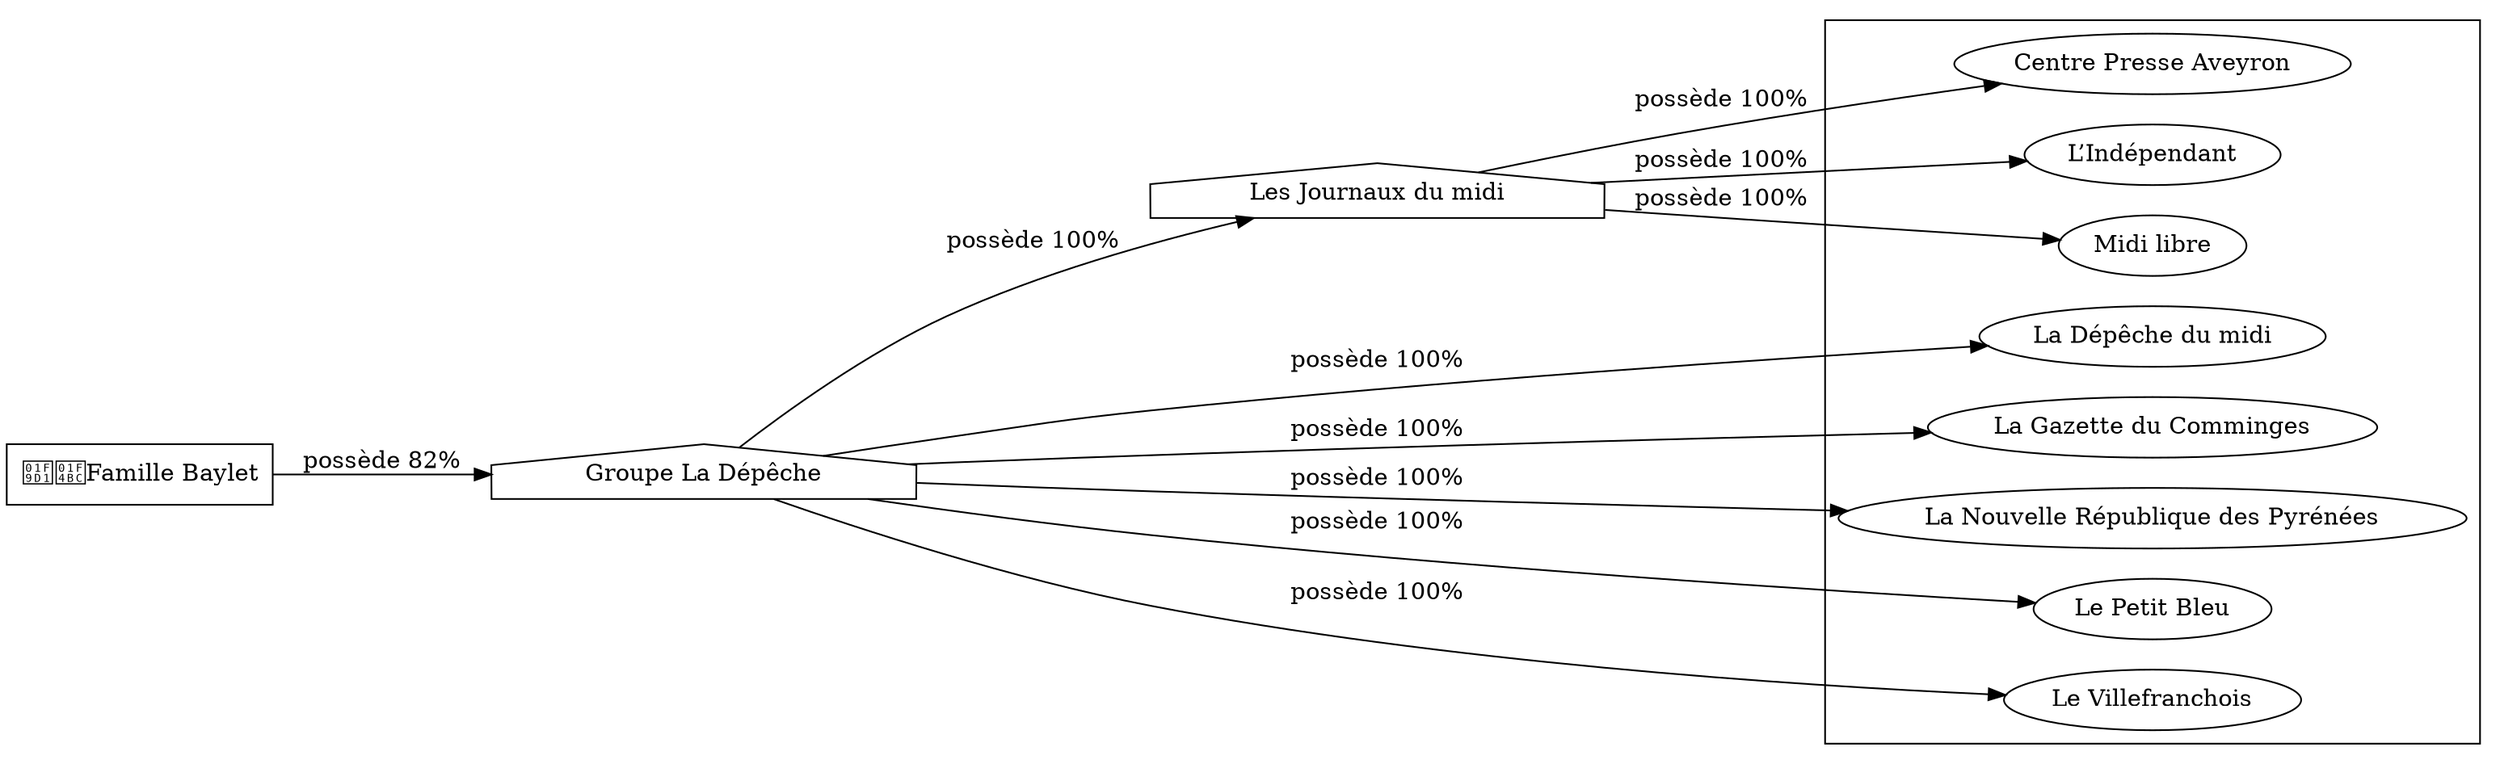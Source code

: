 digraph {
  rankdir=LR;
  subgraph roots {
    
      "famille-baylet-241"[label="🧑‍💼Famille Baylet" shape=box]
    
  }

  
    "groupe-la-depeche-242"[label="Groupe La Dépêche" shape=house]
  
    "les-journaux-du-midi-248"[label="Les Journaux du midi" shape=house]
  

  subgraph clusterLeaves {
    
      "la-depeche-du-midi-243"[label="La Dépêche du midi"]
    
      "la-gazette-du-comminges-247"[label="La Gazette du Comminges"]
    
      "la-nouvelle-republique-des-pyrenees-245"[label="La Nouvelle République des Pyrénées"]
    
      "le-petit-bleu-244"[label="Le Petit Bleu"]
    
      "le-villefranchois-246"[label="Le Villefranchois"]
    
      "centre-presse-aveyron-251"[label="Centre Presse Aveyron"]
    
      "l-independant-250"[label="L’Indépendant"]
    
      "midi-libre-249"[label="Midi libre"]
    
  }

  
    "famille-baylet-241" -> "groupe-la-depeche-242" [
      label="possède 82%"
    ]
  
    "groupe-la-depeche-242" -> "la-depeche-du-midi-243" [
      label="possède 100%"
    ]
  
    "groupe-la-depeche-242" -> "la-gazette-du-comminges-247" [
      label="possède 100%"
    ]
  
    "groupe-la-depeche-242" -> "la-nouvelle-republique-des-pyrenees-245" [
      label="possède 100%"
    ]
  
    "groupe-la-depeche-242" -> "le-petit-bleu-244" [
      label="possède 100%"
    ]
  
    "groupe-la-depeche-242" -> "le-villefranchois-246" [
      label="possède 100%"
    ]
  
    "groupe-la-depeche-242" -> "les-journaux-du-midi-248" [
      label="possède 100%"
    ]
  
    "les-journaux-du-midi-248" -> "centre-presse-aveyron-251" [
      label="possède 100%"
    ]
  
    "les-journaux-du-midi-248" -> "l-independant-250" [
      label="possède 100%"
    ]
  
    "les-journaux-du-midi-248" -> "midi-libre-249" [
      label="possède 100%"
    ]
  
}
